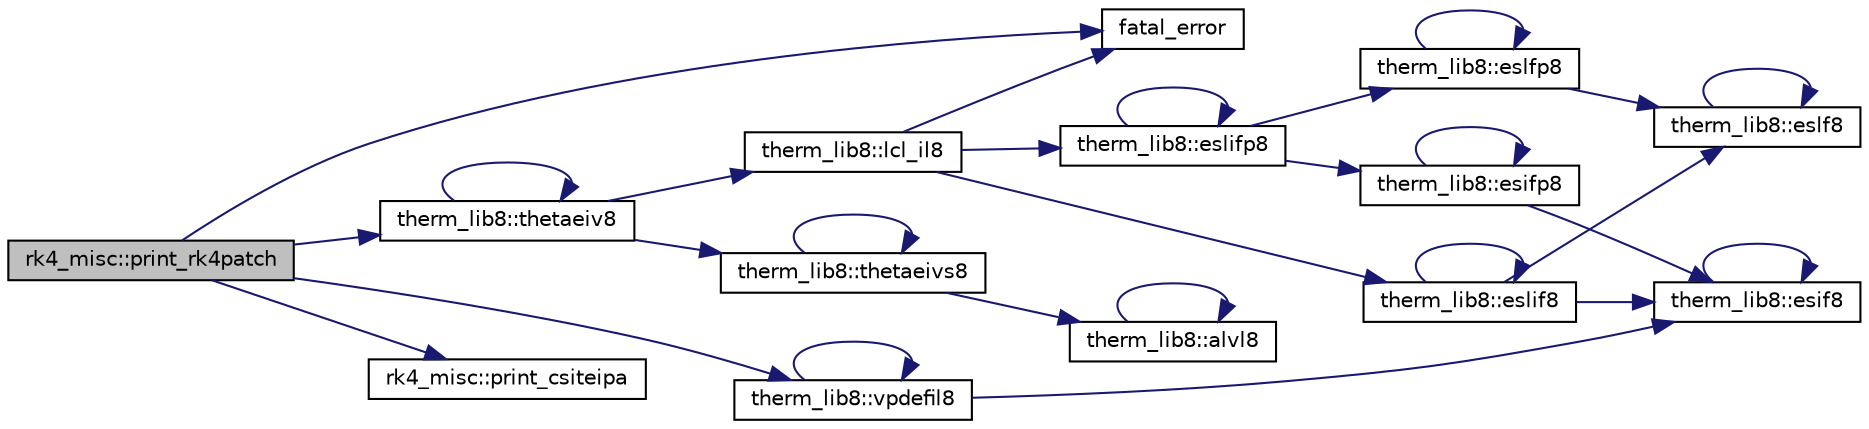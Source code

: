 digraph "rk4_misc::print_rk4patch"
{
 // LATEX_PDF_SIZE
  edge [fontname="Helvetica",fontsize="10",labelfontname="Helvetica",labelfontsize="10"];
  node [fontname="Helvetica",fontsize="10",shape=record];
  rankdir="LR";
  Node1 [label="rk4_misc::print_rk4patch",height=0.2,width=0.4,color="black", fillcolor="grey75", style="filled", fontcolor="black",tooltip=" "];
  Node1 -> Node2 [color="midnightblue",fontsize="10",style="solid"];
  Node2 [label="fatal_error",height=0.2,width=0.4,color="black", fillcolor="white", style="filled",URL="$fatal__error_8_f90.html#a2a2bff228716ab48a81c795b348d1665",tooltip=" "];
  Node1 -> Node3 [color="midnightblue",fontsize="10",style="solid"];
  Node3 [label="rk4_misc::print_csiteipa",height=0.2,width=0.4,color="black", fillcolor="white", style="filled",URL="$namespacerk4__misc.html#a0c4d2f93e98e7f917d90689dcdaf47e3",tooltip=" "];
  Node1 -> Node4 [color="midnightblue",fontsize="10",style="solid"];
  Node4 [label="therm_lib8::thetaeiv8",height=0.2,width=0.4,color="black", fillcolor="white", style="filled",URL="$namespacetherm__lib8.html#aca0eeff24415eab272c13efcba42ebd5",tooltip=" "];
  Node4 -> Node5 [color="midnightblue",fontsize="10",style="solid"];
  Node5 [label="therm_lib8::lcl_il8",height=0.2,width=0.4,color="black", fillcolor="white", style="filled",URL="$namespacetherm__lib8.html#a0f6906696662a832ed73b03f8f97e449",tooltip=" "];
  Node5 -> Node6 [color="midnightblue",fontsize="10",style="solid"];
  Node6 [label="therm_lib8::eslif8",height=0.2,width=0.4,color="black", fillcolor="white", style="filled",URL="$namespacetherm__lib8.html#a1b4385a0130e311cf955294b6ae00f7a",tooltip=" "];
  Node6 -> Node7 [color="midnightblue",fontsize="10",style="solid"];
  Node7 [label="therm_lib8::esif8",height=0.2,width=0.4,color="black", fillcolor="white", style="filled",URL="$namespacetherm__lib8.html#a4c2e61543813926681cd581b4c72f0a9",tooltip=" "];
  Node7 -> Node7 [color="midnightblue",fontsize="10",style="solid"];
  Node6 -> Node8 [color="midnightblue",fontsize="10",style="solid"];
  Node8 [label="therm_lib8::eslf8",height=0.2,width=0.4,color="black", fillcolor="white", style="filled",URL="$namespacetherm__lib8.html#aa7a527bdf772238306801f7f86e6db58",tooltip=" "];
  Node8 -> Node8 [color="midnightblue",fontsize="10",style="solid"];
  Node6 -> Node6 [color="midnightblue",fontsize="10",style="solid"];
  Node5 -> Node9 [color="midnightblue",fontsize="10",style="solid"];
  Node9 [label="therm_lib8::eslifp8",height=0.2,width=0.4,color="black", fillcolor="white", style="filled",URL="$namespacetherm__lib8.html#ae0d53f4e0871d19461d34b59cc932516",tooltip=" "];
  Node9 -> Node10 [color="midnightblue",fontsize="10",style="solid"];
  Node10 [label="therm_lib8::esifp8",height=0.2,width=0.4,color="black", fillcolor="white", style="filled",URL="$namespacetherm__lib8.html#a73a640719683dd2b05aba5a87822aa22",tooltip=" "];
  Node10 -> Node7 [color="midnightblue",fontsize="10",style="solid"];
  Node10 -> Node10 [color="midnightblue",fontsize="10",style="solid"];
  Node9 -> Node11 [color="midnightblue",fontsize="10",style="solid"];
  Node11 [label="therm_lib8::eslfp8",height=0.2,width=0.4,color="black", fillcolor="white", style="filled",URL="$namespacetherm__lib8.html#a3f44aca95e1fb010823bb94ede3d19ca",tooltip=" "];
  Node11 -> Node8 [color="midnightblue",fontsize="10",style="solid"];
  Node11 -> Node11 [color="midnightblue",fontsize="10",style="solid"];
  Node9 -> Node9 [color="midnightblue",fontsize="10",style="solid"];
  Node5 -> Node2 [color="midnightblue",fontsize="10",style="solid"];
  Node4 -> Node4 [color="midnightblue",fontsize="10",style="solid"];
  Node4 -> Node12 [color="midnightblue",fontsize="10",style="solid"];
  Node12 [label="therm_lib8::thetaeivs8",height=0.2,width=0.4,color="black", fillcolor="white", style="filled",URL="$namespacetherm__lib8.html#a43786e4d4bcf61f6d8fb66fa5a925df9",tooltip=" "];
  Node12 -> Node13 [color="midnightblue",fontsize="10",style="solid"];
  Node13 [label="therm_lib8::alvl8",height=0.2,width=0.4,color="black", fillcolor="white", style="filled",URL="$namespacetherm__lib8.html#a8dfe9d6c06c19f28e388354ce1001ec2",tooltip=" "];
  Node13 -> Node13 [color="midnightblue",fontsize="10",style="solid"];
  Node12 -> Node12 [color="midnightblue",fontsize="10",style="solid"];
  Node1 -> Node14 [color="midnightblue",fontsize="10",style="solid"];
  Node14 [label="therm_lib8::vpdefil8",height=0.2,width=0.4,color="black", fillcolor="white", style="filled",URL="$namespacetherm__lib8.html#a11c93be5459d6b6a5501cbd52977e6ab",tooltip=" "];
  Node14 -> Node7 [color="midnightblue",fontsize="10",style="solid"];
  Node14 -> Node14 [color="midnightblue",fontsize="10",style="solid"];
}
